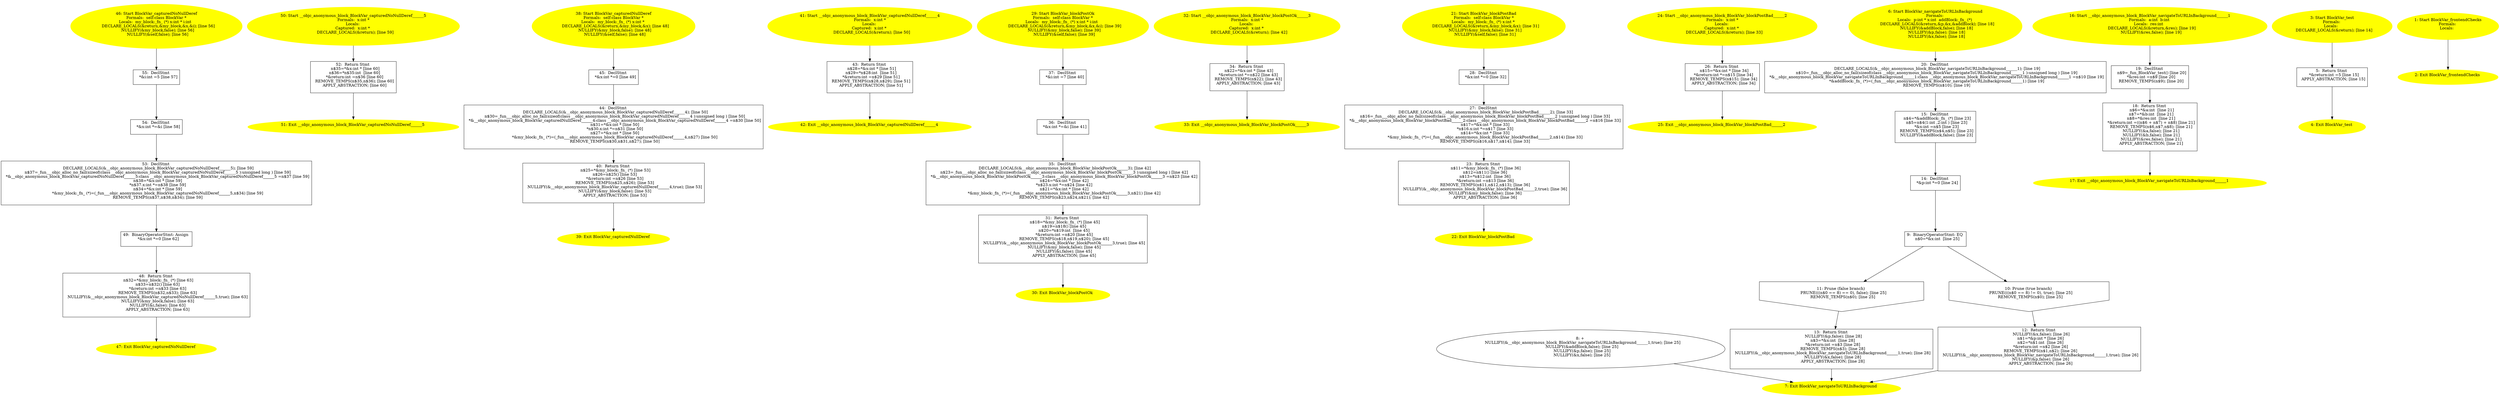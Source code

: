 digraph iCFG {
55 [label="55:  DeclStmt \n   *&i:int =5 [line 57]\n " shape="box"]
	

	 55 -> 54 ;
54 [label="54:  DeclStmt \n   *&x:int *=&i [line 58]\n " shape="box"]
	

	 54 -> 53 ;
53 [label="53:  DeclStmt \n   DECLARE_LOCALS(&__objc_anonymous_block_BlockVar_capturedNoNullDeref______5); [line 59]\n  n$37=_fun___objc_alloc_no_fail(sizeof(class __objc_anonymous_block_BlockVar_capturedNoNullDeref______5 ):unsigned long ) [line 59]\n  *&__objc_anonymous_block_BlockVar_capturedNoNullDeref______5:class __objc_anonymous_block_BlockVar_capturedNoNullDeref______5 =n$37 [line 59]\n  n$38=*&x:int * [line 59]\n  *n$37.x:int *=n$38 [line 59]\n  n$34=*&x:int * [line 59]\n  *&my_block:_fn_ (*)=(_fun___objc_anonymous_block_BlockVar_capturedNoNullDeref______5,n$34) [line 59]\n  REMOVE_TEMPS(n$37,n$38,n$34); [line 59]\n " shape="box"]
	

	 53 -> 49 ;
52 [label="52:  Return Stmt \n   n$35=*&x:int * [line 60]\n  n$36=*n$35:int  [line 60]\n  *&return:int =n$36 [line 60]\n  REMOVE_TEMPS(n$35,n$36); [line 60]\n  APPLY_ABSTRACTION; [line 60]\n " shape="box"]
	

	 52 -> 51 ;
51 [label="51: Exit __objc_anonymous_block_BlockVar_capturedNoNullDeref______5 \n  " color=yellow style=filled]
	

50 [label="50: Start __objc_anonymous_block_BlockVar_capturedNoNullDeref______5\nFormals:  x:int *\nLocals: \nCaptured:  x:int * \n   DECLARE_LOCALS(&return); [line 59]\n " color=yellow style=filled]
	

	 50 -> 52 ;
49 [label="49:  BinaryOperatorStmt: Assign \n   *&x:int *=0 [line 62]\n " shape="box"]
	

	 49 -> 48 ;
48 [label="48:  Return Stmt \n   n$32=*&my_block:_fn_ (*) [line 63]\n  n$33=n$32() [line 63]\n  *&return:int =n$33 [line 63]\n  REMOVE_TEMPS(n$32,n$33); [line 63]\n  NULLIFY(&__objc_anonymous_block_BlockVar_capturedNoNullDeref______5,true); [line 63]\n  NULLIFY(&my_block,false); [line 63]\n  NULLIFY(&i,false); [line 63]\n  APPLY_ABSTRACTION; [line 63]\n " shape="box"]
	

	 48 -> 47 ;
47 [label="47: Exit BlockVar_capturedNoNullDeref \n  " color=yellow style=filled]
	

46 [label="46: Start BlockVar_capturedNoNullDeref\nFormals:  self:class BlockVar *\nLocals:  my_block:_fn_ (*) x:int * i:int  \n   DECLARE_LOCALS(&return,&my_block,&x,&i); [line 56]\n  NULLIFY(&my_block,false); [line 56]\n  NULLIFY(&self,false); [line 56]\n " color=yellow style=filled]
	

	 46 -> 55 ;
45 [label="45:  DeclStmt \n   *&x:int *=0 [line 49]\n " shape="box"]
	

	 45 -> 44 ;
44 [label="44:  DeclStmt \n   DECLARE_LOCALS(&__objc_anonymous_block_BlockVar_capturedNullDeref______4); [line 50]\n  n$30=_fun___objc_alloc_no_fail(sizeof(class __objc_anonymous_block_BlockVar_capturedNullDeref______4 ):unsigned long ) [line 50]\n  *&__objc_anonymous_block_BlockVar_capturedNullDeref______4:class __objc_anonymous_block_BlockVar_capturedNullDeref______4 =n$30 [line 50]\n  n$31=*&x:int * [line 50]\n  *n$30.x:int *=n$31 [line 50]\n  n$27=*&x:int * [line 50]\n  *&my_block:_fn_ (*)=(_fun___objc_anonymous_block_BlockVar_capturedNullDeref______4,n$27) [line 50]\n  REMOVE_TEMPS(n$30,n$31,n$27); [line 50]\n " shape="box"]
	

	 44 -> 40 ;
43 [label="43:  Return Stmt \n   n$28=*&x:int * [line 51]\n  n$29=*n$28:int  [line 51]\n  *&return:int =n$29 [line 51]\n  REMOVE_TEMPS(n$28,n$29); [line 51]\n  APPLY_ABSTRACTION; [line 51]\n " shape="box"]
	

	 43 -> 42 ;
42 [label="42: Exit __objc_anonymous_block_BlockVar_capturedNullDeref______4 \n  " color=yellow style=filled]
	

41 [label="41: Start __objc_anonymous_block_BlockVar_capturedNullDeref______4\nFormals:  x:int *\nLocals: \nCaptured:  x:int * \n   DECLARE_LOCALS(&return); [line 50]\n " color=yellow style=filled]
	

	 41 -> 43 ;
40 [label="40:  Return Stmt \n   n$25=*&my_block:_fn_ (*) [line 53]\n  n$26=n$25() [line 53]\n  *&return:int =n$26 [line 53]\n  REMOVE_TEMPS(n$25,n$26); [line 53]\n  NULLIFY(&__objc_anonymous_block_BlockVar_capturedNullDeref______4,true); [line 53]\n  NULLIFY(&my_block,false); [line 53]\n  APPLY_ABSTRACTION; [line 53]\n " shape="box"]
	

	 40 -> 39 ;
39 [label="39: Exit BlockVar_capturedNullDeref \n  " color=yellow style=filled]
	

38 [label="38: Start BlockVar_capturedNullDeref\nFormals:  self:class BlockVar *\nLocals:  my_block:_fn_ (*) x:int * \n   DECLARE_LOCALS(&return,&my_block,&x); [line 48]\n  NULLIFY(&my_block,false); [line 48]\n  NULLIFY(&self,false); [line 48]\n " color=yellow style=filled]
	

	 38 -> 45 ;
37 [label="37:  DeclStmt \n   *&i:int =7 [line 40]\n " shape="box"]
	

	 37 -> 36 ;
36 [label="36:  DeclStmt \n   *&x:int *=&i [line 41]\n " shape="box"]
	

	 36 -> 35 ;
35 [label="35:  DeclStmt \n   DECLARE_LOCALS(&__objc_anonymous_block_BlockVar_blockPostOk______3); [line 42]\n  n$23=_fun___objc_alloc_no_fail(sizeof(class __objc_anonymous_block_BlockVar_blockPostOk______3 ):unsigned long ) [line 42]\n  *&__objc_anonymous_block_BlockVar_blockPostOk______3:class __objc_anonymous_block_BlockVar_blockPostOk______3 =n$23 [line 42]\n  n$24=*&x:int * [line 42]\n  *n$23.x:int *=n$24 [line 42]\n  n$21=*&x:int * [line 42]\n  *&my_block:_fn_ (*)=(_fun___objc_anonymous_block_BlockVar_blockPostOk______3,n$21) [line 42]\n  REMOVE_TEMPS(n$23,n$24,n$21); [line 42]\n " shape="box"]
	

	 35 -> 31 ;
34 [label="34:  Return Stmt \n   n$22=*&x:int * [line 43]\n  *&return:int *=n$22 [line 43]\n  REMOVE_TEMPS(n$22); [line 43]\n  APPLY_ABSTRACTION; [line 43]\n " shape="box"]
	

	 34 -> 33 ;
33 [label="33: Exit __objc_anonymous_block_BlockVar_blockPostOk______3 \n  " color=yellow style=filled]
	

32 [label="32: Start __objc_anonymous_block_BlockVar_blockPostOk______3\nFormals:  x:int *\nLocals: \nCaptured:  x:int * \n   DECLARE_LOCALS(&return); [line 42]\n " color=yellow style=filled]
	

	 32 -> 34 ;
31 [label="31:  Return Stmt \n   n$18=*&my_block:_fn_ (*) [line 45]\n  n$19=n$18() [line 45]\n  n$20=*n$19:int  [line 45]\n  *&return:int =n$20 [line 45]\n  REMOVE_TEMPS(n$18,n$19,n$20); [line 45]\n  NULLIFY(&__objc_anonymous_block_BlockVar_blockPostOk______3,true); [line 45]\n  NULLIFY(&my_block,false); [line 45]\n  NULLIFY(&i,false); [line 45]\n  APPLY_ABSTRACTION; [line 45]\n " shape="box"]
	

	 31 -> 30 ;
30 [label="30: Exit BlockVar_blockPostOk \n  " color=yellow style=filled]
	

29 [label="29: Start BlockVar_blockPostOk\nFormals:  self:class BlockVar *\nLocals:  my_block:_fn_ (*) x:int * i:int  \n   DECLARE_LOCALS(&return,&my_block,&x,&i); [line 39]\n  NULLIFY(&my_block,false); [line 39]\n  NULLIFY(&self,false); [line 39]\n " color=yellow style=filled]
	

	 29 -> 37 ;
28 [label="28:  DeclStmt \n   *&x:int *=0 [line 32]\n " shape="box"]
	

	 28 -> 27 ;
27 [label="27:  DeclStmt \n   DECLARE_LOCALS(&__objc_anonymous_block_BlockVar_blockPostBad______2); [line 33]\n  n$16=_fun___objc_alloc_no_fail(sizeof(class __objc_anonymous_block_BlockVar_blockPostBad______2 ):unsigned long ) [line 33]\n  *&__objc_anonymous_block_BlockVar_blockPostBad______2:class __objc_anonymous_block_BlockVar_blockPostBad______2 =n$16 [line 33]\n  n$17=*&x:int * [line 33]\n  *n$16.x:int *=n$17 [line 33]\n  n$14=*&x:int * [line 33]\n  *&my_block:_fn_ (*)=(_fun___objc_anonymous_block_BlockVar_blockPostBad______2,n$14) [line 33]\n  REMOVE_TEMPS(n$16,n$17,n$14); [line 33]\n " shape="box"]
	

	 27 -> 23 ;
26 [label="26:  Return Stmt \n   n$15=*&x:int * [line 34]\n  *&return:int *=n$15 [line 34]\n  REMOVE_TEMPS(n$15); [line 34]\n  APPLY_ABSTRACTION; [line 34]\n " shape="box"]
	

	 26 -> 25 ;
25 [label="25: Exit __objc_anonymous_block_BlockVar_blockPostBad______2 \n  " color=yellow style=filled]
	

24 [label="24: Start __objc_anonymous_block_BlockVar_blockPostBad______2\nFormals:  x:int *\nLocals: \nCaptured:  x:int * \n   DECLARE_LOCALS(&return); [line 33]\n " color=yellow style=filled]
	

	 24 -> 26 ;
23 [label="23:  Return Stmt \n   n$11=*&my_block:_fn_ (*) [line 36]\n  n$12=n$11() [line 36]\n  n$13=*n$12:int  [line 36]\n  *&return:int =n$13 [line 36]\n  REMOVE_TEMPS(n$11,n$12,n$13); [line 36]\n  NULLIFY(&__objc_anonymous_block_BlockVar_blockPostBad______2,true); [line 36]\n  NULLIFY(&my_block,false); [line 36]\n  APPLY_ABSTRACTION; [line 36]\n " shape="box"]
	

	 23 -> 22 ;
22 [label="22: Exit BlockVar_blockPostBad \n  " color=yellow style=filled]
	

21 [label="21: Start BlockVar_blockPostBad\nFormals:  self:class BlockVar *\nLocals:  my_block:_fn_ (*) x:int * \n   DECLARE_LOCALS(&return,&my_block,&x); [line 31]\n  NULLIFY(&my_block,false); [line 31]\n  NULLIFY(&self,false); [line 31]\n " color=yellow style=filled]
	

	 21 -> 28 ;
20 [label="20:  DeclStmt \n   DECLARE_LOCALS(&__objc_anonymous_block_BlockVar_navigateToURLInBackground______1); [line 19]\n  n$10=_fun___objc_alloc_no_fail(sizeof(class __objc_anonymous_block_BlockVar_navigateToURLInBackground______1 ):unsigned long ) [line 19]\n  *&__objc_anonymous_block_BlockVar_navigateToURLInBackground______1:class __objc_anonymous_block_BlockVar_navigateToURLInBackground______1 =n$10 [line 19]\n  *&addBlock:_fn_ (*)=(_fun___objc_anonymous_block_BlockVar_navigateToURLInBackground______1) [line 19]\n  REMOVE_TEMPS(n$10); [line 19]\n " shape="box"]
	

	 20 -> 15 ;
19 [label="19:  DeclStmt \n   n$9=_fun_BlockVar_test() [line 20]\n  *&res:int =n$9 [line 20]\n  REMOVE_TEMPS(n$9); [line 20]\n " shape="box"]
	

	 19 -> 18 ;
18 [label="18:  Return Stmt \n   n$6=*&a:int  [line 21]\n  n$7=*&b:int  [line 21]\n  n$8=*&res:int  [line 21]\n  *&return:int =((n$6 + n$7) + n$8) [line 21]\n  REMOVE_TEMPS(n$6,n$7,n$8); [line 21]\n  NULLIFY(&a,false); [line 21]\n  NULLIFY(&b,false); [line 21]\n  NULLIFY(&res,false); [line 21]\n  APPLY_ABSTRACTION; [line 21]\n " shape="box"]
	

	 18 -> 17 ;
17 [label="17: Exit __objc_anonymous_block_BlockVar_navigateToURLInBackground______1 \n  " color=yellow style=filled]
	

16 [label="16: Start __objc_anonymous_block_BlockVar_navigateToURLInBackground______1\nFormals:  a:int  b:int \nLocals:  res:int  \n   DECLARE_LOCALS(&return,&res); [line 19]\n  NULLIFY(&res,false); [line 19]\n " color=yellow style=filled]
	

	 16 -> 19 ;
15 [label="15:  DeclStmt \n   n$4=*&addBlock:_fn_ (*) [line 23]\n  n$5=n$4(1:int ,2:int ) [line 23]\n  *&x:int =n$5 [line 23]\n  REMOVE_TEMPS(n$4,n$5); [line 23]\n  NULLIFY(&addBlock,false); [line 23]\n " shape="box"]
	

	 15 -> 14 ;
14 [label="14:  DeclStmt \n   *&p:int *=0 [line 24]\n " shape="box"]
	

	 14 -> 9 ;
13 [label="13:  Return Stmt \n   NULLIFY(&p,false); [line 28]\n  n$3=*&x:int  [line 28]\n  *&return:int =n$3 [line 28]\n  REMOVE_TEMPS(n$3); [line 28]\n  NULLIFY(&__objc_anonymous_block_BlockVar_navigateToURLInBackground______1,true); [line 28]\n  NULLIFY(&x,false); [line 28]\n  APPLY_ABSTRACTION; [line 28]\n " shape="box"]
	

	 13 -> 7 ;
12 [label="12:  Return Stmt \n   NULLIFY(&x,false); [line 26]\n  n$1=*&p:int * [line 26]\n  n$2=*n$1:int  [line 26]\n  *&return:int =n$2 [line 26]\n  REMOVE_TEMPS(n$1,n$2); [line 26]\n  NULLIFY(&__objc_anonymous_block_BlockVar_navigateToURLInBackground______1,true); [line 26]\n  NULLIFY(&p,false); [line 26]\n  APPLY_ABSTRACTION; [line 26]\n " shape="box"]
	

	 12 -> 7 ;
11 [label="11: Prune (false branch) \n   PRUNE(((n$0 == 8) == 0), false); [line 25]\n  REMOVE_TEMPS(n$0); [line 25]\n " shape="invhouse"]
	

	 11 -> 13 ;
10 [label="10: Prune (true branch) \n   PRUNE(((n$0 == 8) != 0), true); [line 25]\n  REMOVE_TEMPS(n$0); [line 25]\n " shape="invhouse"]
	

	 10 -> 12 ;
9 [label="9:  BinaryOperatorStmt: EQ \n   n$0=*&x:int  [line 25]\n " shape="box"]
	

	 9 -> 10 ;
	 9 -> 11 ;
8 [label="8: + \n   NULLIFY(&__objc_anonymous_block_BlockVar_navigateToURLInBackground______1,true); [line 25]\n  NULLIFY(&addBlock,false); [line 25]\n  NULLIFY(&p,false); [line 25]\n  NULLIFY(&x,false); [line 25]\n " ]
	

	 8 -> 7 ;
7 [label="7: Exit BlockVar_navigateToURLInBackground \n  " color=yellow style=filled]
	

6 [label="6: Start BlockVar_navigateToURLInBackground\nFormals: \nLocals:  p:int * x:int  addBlock:_fn_ (*) \n   DECLARE_LOCALS(&return,&p,&x,&addBlock); [line 18]\n  NULLIFY(&addBlock,false); [line 18]\n  NULLIFY(&p,false); [line 18]\n  NULLIFY(&x,false); [line 18]\n " color=yellow style=filled]
	

	 6 -> 20 ;
5 [label="5:  Return Stmt \n   *&return:int =5 [line 15]\n  APPLY_ABSTRACTION; [line 15]\n " shape="box"]
	

	 5 -> 4 ;
4 [label="4: Exit BlockVar_test \n  " color=yellow style=filled]
	

3 [label="3: Start BlockVar_test\nFormals: \nLocals:  \n   DECLARE_LOCALS(&return); [line 14]\n " color=yellow style=filled]
	

	 3 -> 5 ;
2 [label="2: Exit BlockVar_frontendChecks \n  " color=yellow style=filled]
	

1 [label="1: Start BlockVar_frontendChecks\nFormals: \nLocals:  \n  " color=yellow style=filled]
	

	 1 -> 2 ;
}
